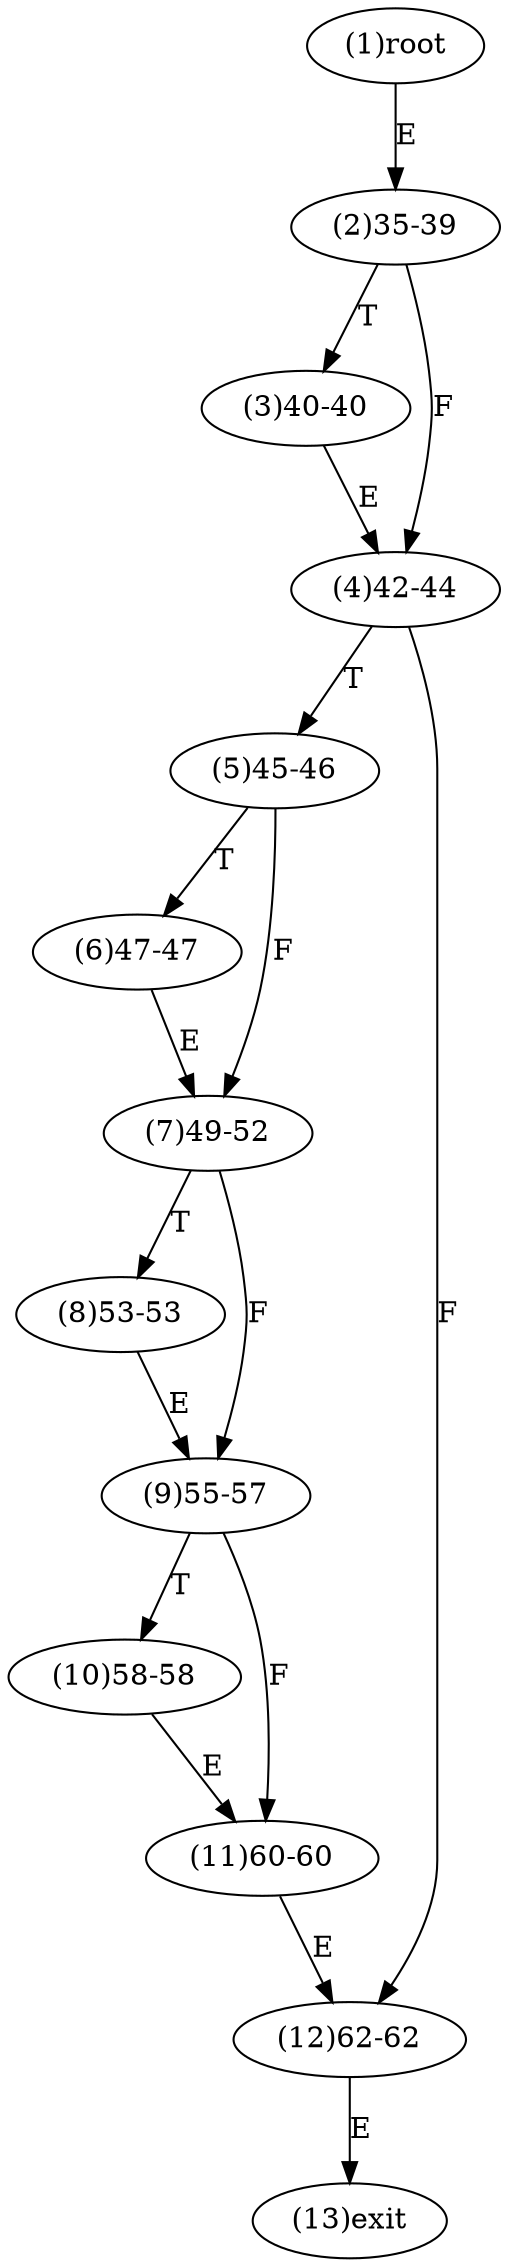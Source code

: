 digraph "" { 
1[ label="(1)root"];
2[ label="(2)35-39"];
3[ label="(3)40-40"];
4[ label="(4)42-44"];
5[ label="(5)45-46"];
6[ label="(6)47-47"];
7[ label="(7)49-52"];
8[ label="(8)53-53"];
9[ label="(9)55-57"];
10[ label="(10)58-58"];
11[ label="(11)60-60"];
12[ label="(12)62-62"];
13[ label="(13)exit"];
1->2[ label="E"];
2->4[ label="F"];
2->3[ label="T"];
3->4[ label="E"];
4->12[ label="F"];
4->5[ label="T"];
5->7[ label="F"];
5->6[ label="T"];
6->7[ label="E"];
7->9[ label="F"];
7->8[ label="T"];
8->9[ label="E"];
9->11[ label="F"];
9->10[ label="T"];
10->11[ label="E"];
11->12[ label="E"];
12->13[ label="E"];
}